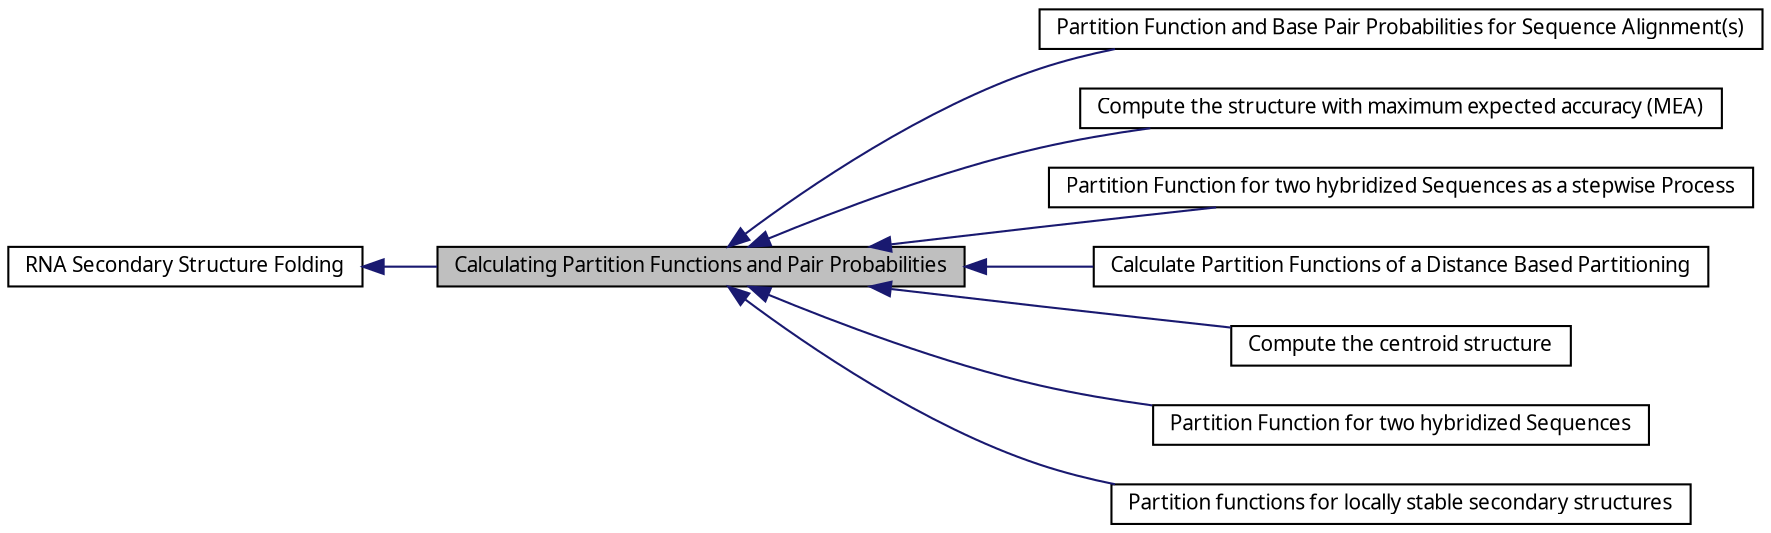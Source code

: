 digraph structs
{
  bgcolor="transparent";
  edge [fontname="FreeSans.ttf",fontsize=8,labelfontname="FreeSans.ttf",labelfontsize=8];
  node [fontname="FreeSans.ttf",fontsize=10,shape=record];
rankdir=LR;
  Node6 [label="Partition Function and Base Pair Probabilities for Sequence Alignment(s)",height=0.2,width=0.4,color="black",URL="$group__consensus__pf__fold.html"];
  Node2 [label="Compute the structure with maximum expected accuracy (MEA)",height=0.2,width=0.4,color="black",URL="$group__mea__fold.html"];
  Node5 [label="Partition Function for two hybridized Sequences as a stepwise Process",height=0.2,width=0.4,color="black",URL="$group__up__cofold.html"];
  Node0 [label="Calculating Partition Functions and Pair Probabilities",height=0.2,width=0.4,color="black", fillcolor="grey75", style="filled" fontcolor="black"];
  Node8 [label="Calculate Partition Functions of a Distance Based Partitioning",height=0.2,width=0.4,color="black",URL="$group__kl__neighborhood__pf.html"];
  Node3 [label="Compute the centroid structure",height=0.2,width=0.4,color="black",URL="$group__centroid__fold.html"];
  Node1 [label="RNA Secondary Structure Folding",height=0.2,width=0.4,color="black",URL="$group__folding__routines.html"];
  Node4 [label="Partition Function for two hybridized Sequences",height=0.2,width=0.4,color="black",URL="$group__pf__cofold.html"];
  Node7 [label="Partition functions for locally stable secondary structures",height=0.2,width=0.4,color="black",URL="$group__local__pf__fold.html"];
  Node1->Node0 [shape=plaintext, color="midnightblue", dir="back", style="solid"];
  Node0->Node2 [shape=plaintext, color="midnightblue", dir="back", style="solid"];
  Node0->Node3 [shape=plaintext, color="midnightblue", dir="back", style="solid"];
  Node0->Node4 [shape=plaintext, color="midnightblue", dir="back", style="solid"];
  Node0->Node5 [shape=plaintext, color="midnightblue", dir="back", style="solid"];
  Node0->Node6 [shape=plaintext, color="midnightblue", dir="back", style="solid"];
  Node0->Node7 [shape=plaintext, color="midnightblue", dir="back", style="solid"];
  Node0->Node8 [shape=plaintext, color="midnightblue", dir="back", style="solid"];
}
